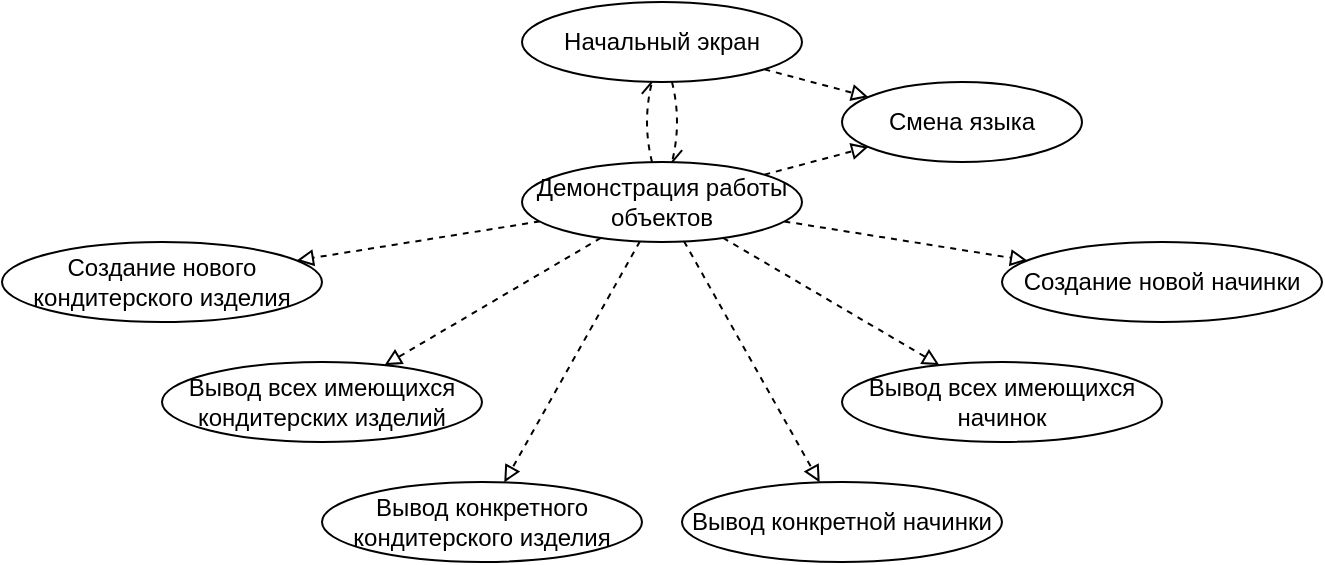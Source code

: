 <mxfile version="13.10.2" type="device"><diagram id="hUvOcDWbjG5oFl6aSRq3" name="Page-1"><mxGraphModel dx="985" dy="637" grid="1" gridSize="10" guides="1" tooltips="1" connect="1" arrows="1" fold="1" page="1" pageScale="1" pageWidth="1169" pageHeight="827" math="0" shadow="0"><root><mxCell id="0"/><mxCell id="1" parent="0"/><mxCell id="G1w-m9Iqp01LhqCccCmq-11" style="rounded=0;orthogonalLoop=1;jettySize=auto;html=1;endArrow=block;endFill=0;dashed=1;" edge="1" parent="1" source="G1w-m9Iqp01LhqCccCmq-1" target="G1w-m9Iqp01LhqCccCmq-2"><mxGeometry relative="1" as="geometry"/></mxCell><mxCell id="G1w-m9Iqp01LhqCccCmq-13" style="edgeStyle=none;rounded=0;orthogonalLoop=1;jettySize=auto;html=1;endArrow=block;endFill=0;dashed=1;" edge="1" parent="1" source="G1w-m9Iqp01LhqCccCmq-1" target="G1w-m9Iqp01LhqCccCmq-5"><mxGeometry relative="1" as="geometry"/></mxCell><mxCell id="G1w-m9Iqp01LhqCccCmq-15" style="edgeStyle=none;orthogonalLoop=1;jettySize=auto;html=1;dashed=1;endArrow=openAsync;endFill=0;curved=1;" edge="1" parent="1" source="G1w-m9Iqp01LhqCccCmq-1" target="G1w-m9Iqp01LhqCccCmq-3"><mxGeometry relative="1" as="geometry"><Array as="points"><mxPoint x="470" y="80"/></Array></mxGeometry></mxCell><mxCell id="G1w-m9Iqp01LhqCccCmq-16" style="edgeStyle=none;curved=1;orthogonalLoop=1;jettySize=auto;html=1;dashed=1;endArrow=block;endFill=0;" edge="1" parent="1" source="G1w-m9Iqp01LhqCccCmq-1" target="G1w-m9Iqp01LhqCccCmq-7"><mxGeometry relative="1" as="geometry"/></mxCell><mxCell id="G1w-m9Iqp01LhqCccCmq-17" style="edgeStyle=none;curved=1;orthogonalLoop=1;jettySize=auto;html=1;dashed=1;endArrow=block;endFill=0;" edge="1" parent="1" source="G1w-m9Iqp01LhqCccCmq-1" target="G1w-m9Iqp01LhqCccCmq-10"><mxGeometry relative="1" as="geometry"/></mxCell><mxCell id="G1w-m9Iqp01LhqCccCmq-18" style="edgeStyle=none;curved=1;orthogonalLoop=1;jettySize=auto;html=1;dashed=1;endArrow=block;endFill=0;" edge="1" parent="1" source="G1w-m9Iqp01LhqCccCmq-1" target="G1w-m9Iqp01LhqCccCmq-8"><mxGeometry relative="1" as="geometry"/></mxCell><mxCell id="G1w-m9Iqp01LhqCccCmq-19" style="edgeStyle=none;curved=1;orthogonalLoop=1;jettySize=auto;html=1;dashed=1;endArrow=block;endFill=0;" edge="1" parent="1" source="G1w-m9Iqp01LhqCccCmq-1" target="G1w-m9Iqp01LhqCccCmq-6"><mxGeometry relative="1" as="geometry"/></mxCell><mxCell id="G1w-m9Iqp01LhqCccCmq-20" style="edgeStyle=none;curved=1;orthogonalLoop=1;jettySize=auto;html=1;dashed=1;endArrow=block;endFill=0;" edge="1" parent="1" source="G1w-m9Iqp01LhqCccCmq-1" target="G1w-m9Iqp01LhqCccCmq-4"><mxGeometry relative="1" as="geometry"/></mxCell><mxCell id="G1w-m9Iqp01LhqCccCmq-1" value="Демонстрация работы объектов" style="ellipse;whiteSpace=wrap;html=1;" vertex="1" parent="1"><mxGeometry x="410" y="100" width="140" height="40" as="geometry"/></mxCell><mxCell id="G1w-m9Iqp01LhqCccCmq-2" value="Смена языка" style="ellipse;whiteSpace=wrap;html=1;" vertex="1" parent="1"><mxGeometry x="570" y="60" width="120" height="40" as="geometry"/></mxCell><mxCell id="G1w-m9Iqp01LhqCccCmq-12" style="edgeStyle=none;rounded=0;orthogonalLoop=1;jettySize=auto;html=1;endArrow=block;endFill=0;dashed=1;" edge="1" parent="1" source="G1w-m9Iqp01LhqCccCmq-3" target="G1w-m9Iqp01LhqCccCmq-2"><mxGeometry relative="1" as="geometry"/></mxCell><mxCell id="G1w-m9Iqp01LhqCccCmq-14" style="edgeStyle=none;orthogonalLoop=1;jettySize=auto;html=1;dashed=1;endArrow=openAsync;endFill=0;curved=1;" edge="1" parent="1" source="G1w-m9Iqp01LhqCccCmq-3" target="G1w-m9Iqp01LhqCccCmq-1"><mxGeometry relative="1" as="geometry"><Array as="points"><mxPoint x="490" y="80"/></Array></mxGeometry></mxCell><mxCell id="G1w-m9Iqp01LhqCccCmq-3" value="Начальный экран" style="ellipse;whiteSpace=wrap;html=1;" vertex="1" parent="1"><mxGeometry x="410" y="20" width="140" height="40" as="geometry"/></mxCell><mxCell id="G1w-m9Iqp01LhqCccCmq-4" value="Создание нового кондитерского изделия" style="ellipse;whiteSpace=wrap;html=1;" vertex="1" parent="1"><mxGeometry x="150" y="140" width="160" height="40" as="geometry"/></mxCell><mxCell id="G1w-m9Iqp01LhqCccCmq-5" value="Создание новой начинки" style="ellipse;whiteSpace=wrap;html=1;" vertex="1" parent="1"><mxGeometry x="650" y="140" width="160" height="40" as="geometry"/></mxCell><mxCell id="G1w-m9Iqp01LhqCccCmq-6" value="Вывод всех имеющихся кондитерских изделий" style="ellipse;whiteSpace=wrap;html=1;" vertex="1" parent="1"><mxGeometry x="230" y="200" width="160" height="40" as="geometry"/></mxCell><mxCell id="G1w-m9Iqp01LhqCccCmq-7" value="Вывод всех имеющихся начинок" style="ellipse;whiteSpace=wrap;html=1;" vertex="1" parent="1"><mxGeometry x="570" y="200" width="160" height="40" as="geometry"/></mxCell><mxCell id="G1w-m9Iqp01LhqCccCmq-8" value="Вывод конкретного кондитерского изделия" style="ellipse;whiteSpace=wrap;html=1;" vertex="1" parent="1"><mxGeometry x="310" y="260" width="160" height="40" as="geometry"/></mxCell><mxCell id="G1w-m9Iqp01LhqCccCmq-10" value="Вывод конкретной начинки" style="ellipse;whiteSpace=wrap;html=1;" vertex="1" parent="1"><mxGeometry x="490" y="260" width="160" height="40" as="geometry"/></mxCell></root></mxGraphModel></diagram></mxfile>